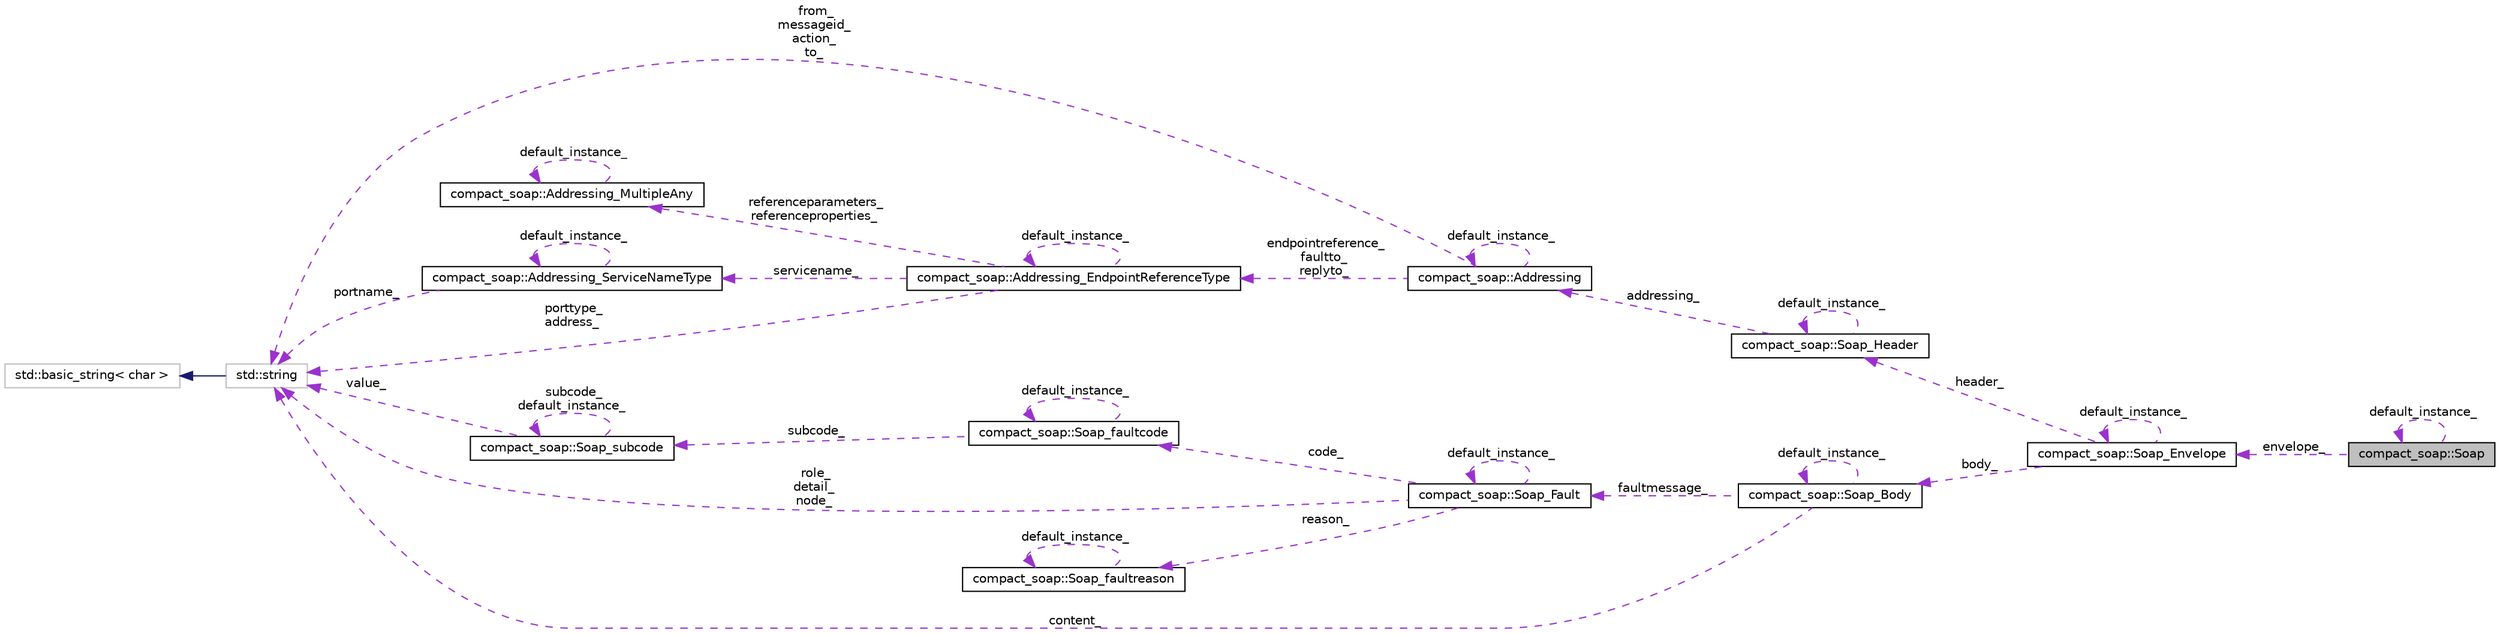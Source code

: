 digraph G
{
  edge [fontname="Helvetica",fontsize="10",labelfontname="Helvetica",labelfontsize="10"];
  node [fontname="Helvetica",fontsize="10",shape=record];
  rankdir="LR";
  Node1 [label="compact_soap::Soap",height=0.2,width=0.4,color="black", fillcolor="grey75", style="filled" fontcolor="black"];
  Node2 -> Node1 [dir="back",color="darkorchid3",fontsize="10",style="dashed",label=" envelope_" ,fontname="Helvetica"];
  Node2 [label="compact_soap::Soap_Envelope",height=0.2,width=0.4,color="black", fillcolor="white", style="filled",URL="$classcompact__soap_1_1_soap___envelope.html"];
  Node3 -> Node2 [dir="back",color="darkorchid3",fontsize="10",style="dashed",label=" header_" ,fontname="Helvetica"];
  Node3 [label="compact_soap::Soap_Header",height=0.2,width=0.4,color="black", fillcolor="white", style="filled",URL="$classcompact__soap_1_1_soap___header.html"];
  Node3 -> Node3 [dir="back",color="darkorchid3",fontsize="10",style="dashed",label=" default_instance_" ,fontname="Helvetica"];
  Node4 -> Node3 [dir="back",color="darkorchid3",fontsize="10",style="dashed",label=" addressing_" ,fontname="Helvetica"];
  Node4 [label="compact_soap::Addressing",height=0.2,width=0.4,color="black", fillcolor="white", style="filled",URL="$classcompact__soap_1_1_addressing.html"];
  Node4 -> Node4 [dir="back",color="darkorchid3",fontsize="10",style="dashed",label=" default_instance_" ,fontname="Helvetica"];
  Node5 -> Node4 [dir="back",color="darkorchid3",fontsize="10",style="dashed",label=" from_\nmessageid_\naction_\nto_" ,fontname="Helvetica"];
  Node5 [label="std::string",height=0.2,width=0.4,color="grey75", fillcolor="white", style="filled",tooltip="STL class."];
  Node6 -> Node5 [dir="back",color="midnightblue",fontsize="10",style="solid",fontname="Helvetica"];
  Node6 [label="std::basic_string\< char \>",height=0.2,width=0.4,color="grey75", fillcolor="white", style="filled",tooltip="STL class."];
  Node7 -> Node4 [dir="back",color="darkorchid3",fontsize="10",style="dashed",label=" endpointreference_\nfaultto_\nreplyto_" ,fontname="Helvetica"];
  Node7 [label="compact_soap::Addressing_EndpointReferenceType",height=0.2,width=0.4,color="black", fillcolor="white", style="filled",URL="$classcompact__soap_1_1_addressing___endpoint_reference_type.html"];
  Node8 -> Node7 [dir="back",color="darkorchid3",fontsize="10",style="dashed",label=" referenceparameters_\nreferenceproperties_" ,fontname="Helvetica"];
  Node8 [label="compact_soap::Addressing_MultipleAny",height=0.2,width=0.4,color="black", fillcolor="white", style="filled",URL="$classcompact__soap_1_1_addressing___multiple_any.html"];
  Node8 -> Node8 [dir="back",color="darkorchid3",fontsize="10",style="dashed",label=" default_instance_" ,fontname="Helvetica"];
  Node5 -> Node7 [dir="back",color="darkorchid3",fontsize="10",style="dashed",label=" porttype_\naddress_" ,fontname="Helvetica"];
  Node7 -> Node7 [dir="back",color="darkorchid3",fontsize="10",style="dashed",label=" default_instance_" ,fontname="Helvetica"];
  Node9 -> Node7 [dir="back",color="darkorchid3",fontsize="10",style="dashed",label=" servicename_" ,fontname="Helvetica"];
  Node9 [label="compact_soap::Addressing_ServiceNameType",height=0.2,width=0.4,color="black", fillcolor="white", style="filled",URL="$classcompact__soap_1_1_addressing___service_name_type.html"];
  Node5 -> Node9 [dir="back",color="darkorchid3",fontsize="10",style="dashed",label=" portname_" ,fontname="Helvetica"];
  Node9 -> Node9 [dir="back",color="darkorchid3",fontsize="10",style="dashed",label=" default_instance_" ,fontname="Helvetica"];
  Node2 -> Node2 [dir="back",color="darkorchid3",fontsize="10",style="dashed",label=" default_instance_" ,fontname="Helvetica"];
  Node10 -> Node2 [dir="back",color="darkorchid3",fontsize="10",style="dashed",label=" body_" ,fontname="Helvetica"];
  Node10 [label="compact_soap::Soap_Body",height=0.2,width=0.4,color="black", fillcolor="white", style="filled",URL="$classcompact__soap_1_1_soap___body.html"];
  Node11 -> Node10 [dir="back",color="darkorchid3",fontsize="10",style="dashed",label=" faultmessage_" ,fontname="Helvetica"];
  Node11 [label="compact_soap::Soap_Fault",height=0.2,width=0.4,color="black", fillcolor="white", style="filled",URL="$classcompact__soap_1_1_soap___fault.html"];
  Node12 -> Node11 [dir="back",color="darkorchid3",fontsize="10",style="dashed",label=" reason_" ,fontname="Helvetica"];
  Node12 [label="compact_soap::Soap_faultreason",height=0.2,width=0.4,color="black", fillcolor="white", style="filled",URL="$classcompact__soap_1_1_soap__faultreason.html"];
  Node12 -> Node12 [dir="back",color="darkorchid3",fontsize="10",style="dashed",label=" default_instance_" ,fontname="Helvetica"];
  Node11 -> Node11 [dir="back",color="darkorchid3",fontsize="10",style="dashed",label=" default_instance_" ,fontname="Helvetica"];
  Node13 -> Node11 [dir="back",color="darkorchid3",fontsize="10",style="dashed",label=" code_" ,fontname="Helvetica"];
  Node13 [label="compact_soap::Soap_faultcode",height=0.2,width=0.4,color="black", fillcolor="white", style="filled",URL="$classcompact__soap_1_1_soap__faultcode.html"];
  Node13 -> Node13 [dir="back",color="darkorchid3",fontsize="10",style="dashed",label=" default_instance_" ,fontname="Helvetica"];
  Node14 -> Node13 [dir="back",color="darkorchid3",fontsize="10",style="dashed",label=" subcode_" ,fontname="Helvetica"];
  Node14 [label="compact_soap::Soap_subcode",height=0.2,width=0.4,color="black", fillcolor="white", style="filled",URL="$classcompact__soap_1_1_soap__subcode.html"];
  Node5 -> Node14 [dir="back",color="darkorchid3",fontsize="10",style="dashed",label=" value_" ,fontname="Helvetica"];
  Node14 -> Node14 [dir="back",color="darkorchid3",fontsize="10",style="dashed",label=" subcode_\ndefault_instance_" ,fontname="Helvetica"];
  Node5 -> Node11 [dir="back",color="darkorchid3",fontsize="10",style="dashed",label=" role_\ndetail_\nnode_" ,fontname="Helvetica"];
  Node10 -> Node10 [dir="back",color="darkorchid3",fontsize="10",style="dashed",label=" default_instance_" ,fontname="Helvetica"];
  Node5 -> Node10 [dir="back",color="darkorchid3",fontsize="10",style="dashed",label=" content_" ,fontname="Helvetica"];
  Node1 -> Node1 [dir="back",color="darkorchid3",fontsize="10",style="dashed",label=" default_instance_" ,fontname="Helvetica"];
}

